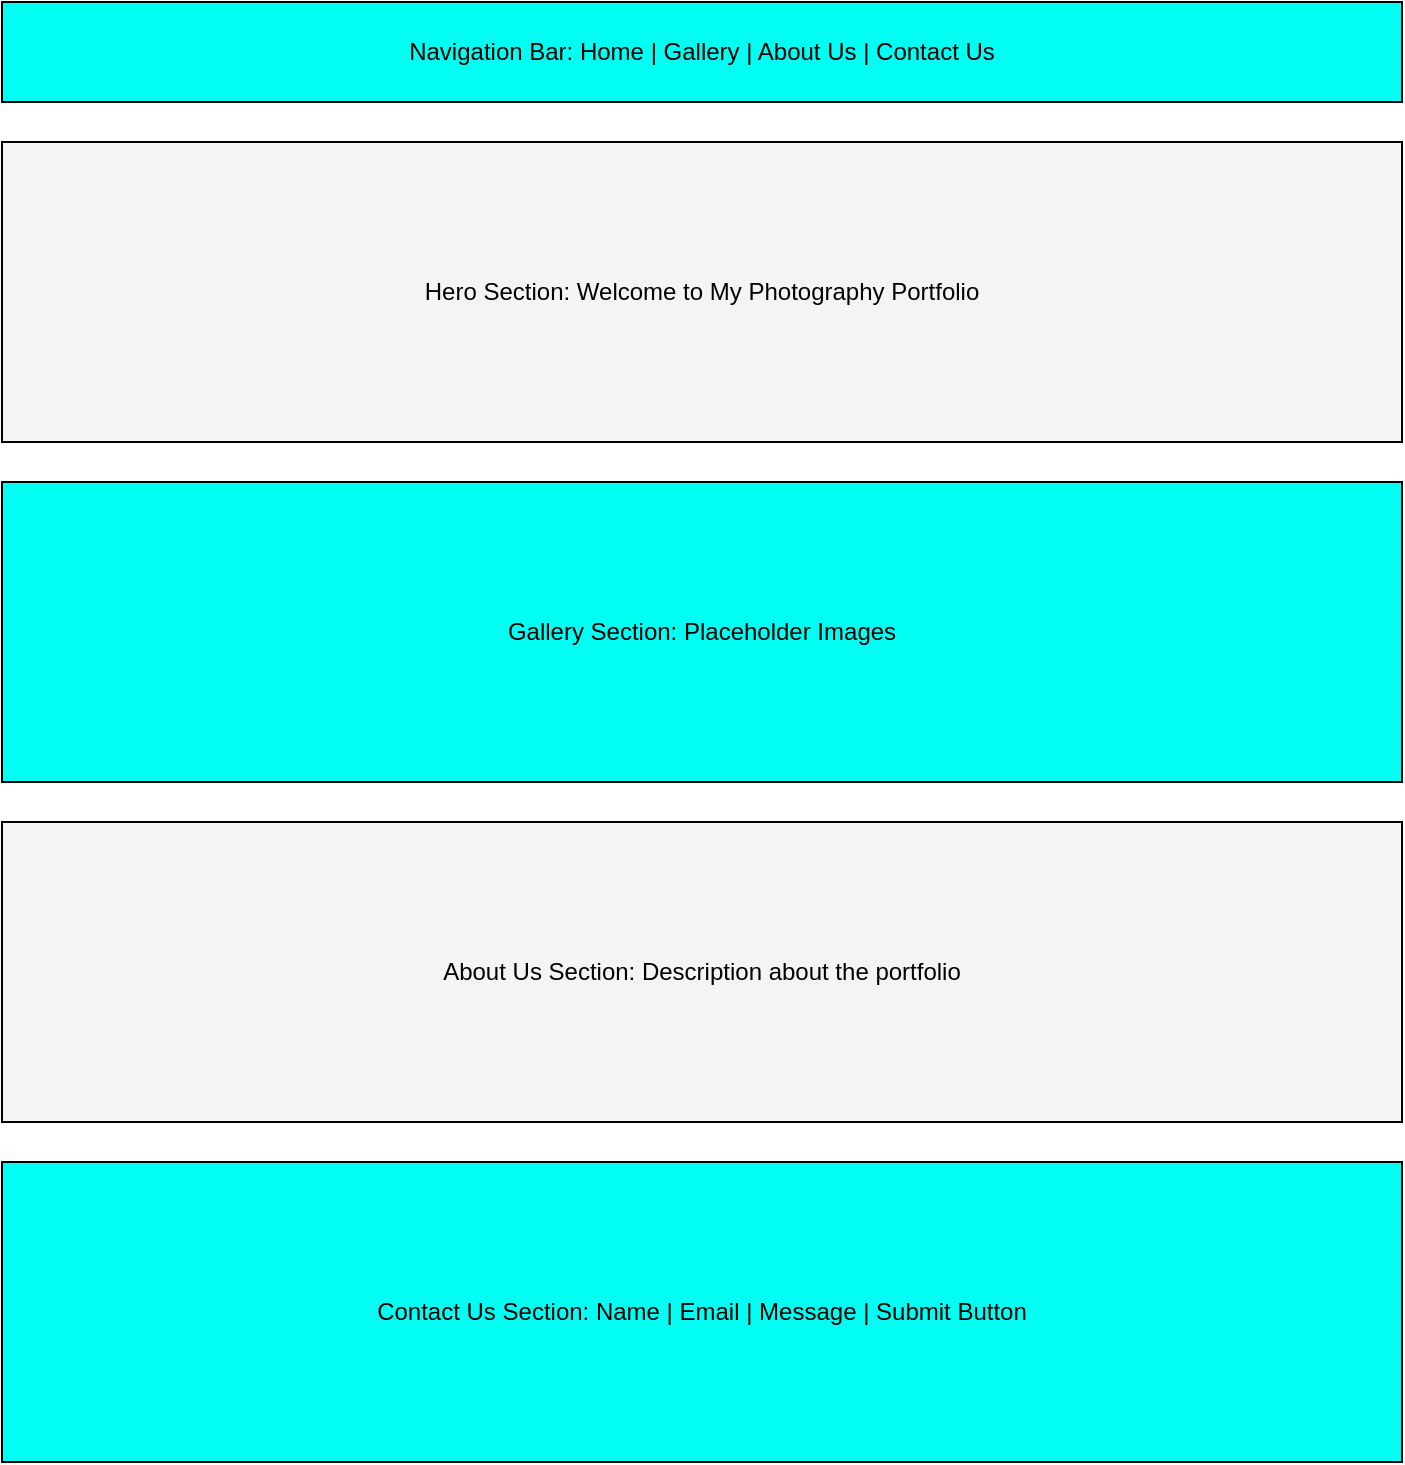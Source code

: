 
<mxfile>
  <diagram name="Photography Portfolio">
    <mxGraphModel dx="1510" dy="877" grid="1" gridSize="10" guides="1" tooltips="1" connect="1" arrows="1" fold="1" 
                  page="1" pageScale="1" pageWidth="827" pageHeight="1169" math="0" shadow="0">
      <root>
        <mxCell id="0" />
        <mxCell id="1" parent="0" />
        
        <!-- Navigation Bar -->
        <mxCell id="navBar" value="Navigation Bar: Home | Gallery | About Us | Contact Us" style="rounded=0;whiteSpace=wrap;html=1;fillColor=#00fff2;strokeColor=#000000;" vertex="1" parent="1">
          <mxGeometry x="50" y="20" width="700" height="50" as="geometry" />
        </mxCell>
        
        <!-- Hero Section -->
        <mxCell id="heroSection" value="Hero Section: Welcome to My Photography Portfolio" style="rounded=0;whiteSpace=wrap;html=1;fillColor=#f4f4f4;strokeColor=#000000;" vertex="1" parent="1">
          <mxGeometry x="50" y="90" width="700" height="150" as="geometry" />
        </mxCell>
        
        <!-- Gallery Section -->
        <mxCell id="gallerySection" value="Gallery Section: Placeholder Images" style="rounded=0;whiteSpace=wrap;html=1;fillColor=#00fff2;strokeColor=#000000;" vertex="1" parent="1">
          <mxGeometry x="50" y="260" width="700" height="150" as="geometry" />
        </mxCell>

        <!-- About Us Section -->
        <mxCell id="aboutSection" value="About Us Section: Description about the portfolio" style="rounded=0;whiteSpace=wrap;html=1;fillColor=#f4f4f4;strokeColor=#000000;" vertex="1" parent="1">
          <mxGeometry x="50" y="430" width="700" height="150" as="geometry" />
        </mxCell>
        
        <!-- Contact Us Section -->
        <mxCell id="contactSection" value="Contact Us Section: Name | Email | Message | Submit Button" style="rounded=0;whiteSpace=wrap;html=1;fillColor=#00fff2;strokeColor=#000000;" vertex="1" parent="1">
          <mxGeometry x="50" y="600" width="700" height="150" as="geometry" />
        </mxCell>

      </root>
    </mxGraphModel>
  </diagram>
</mxfile>
